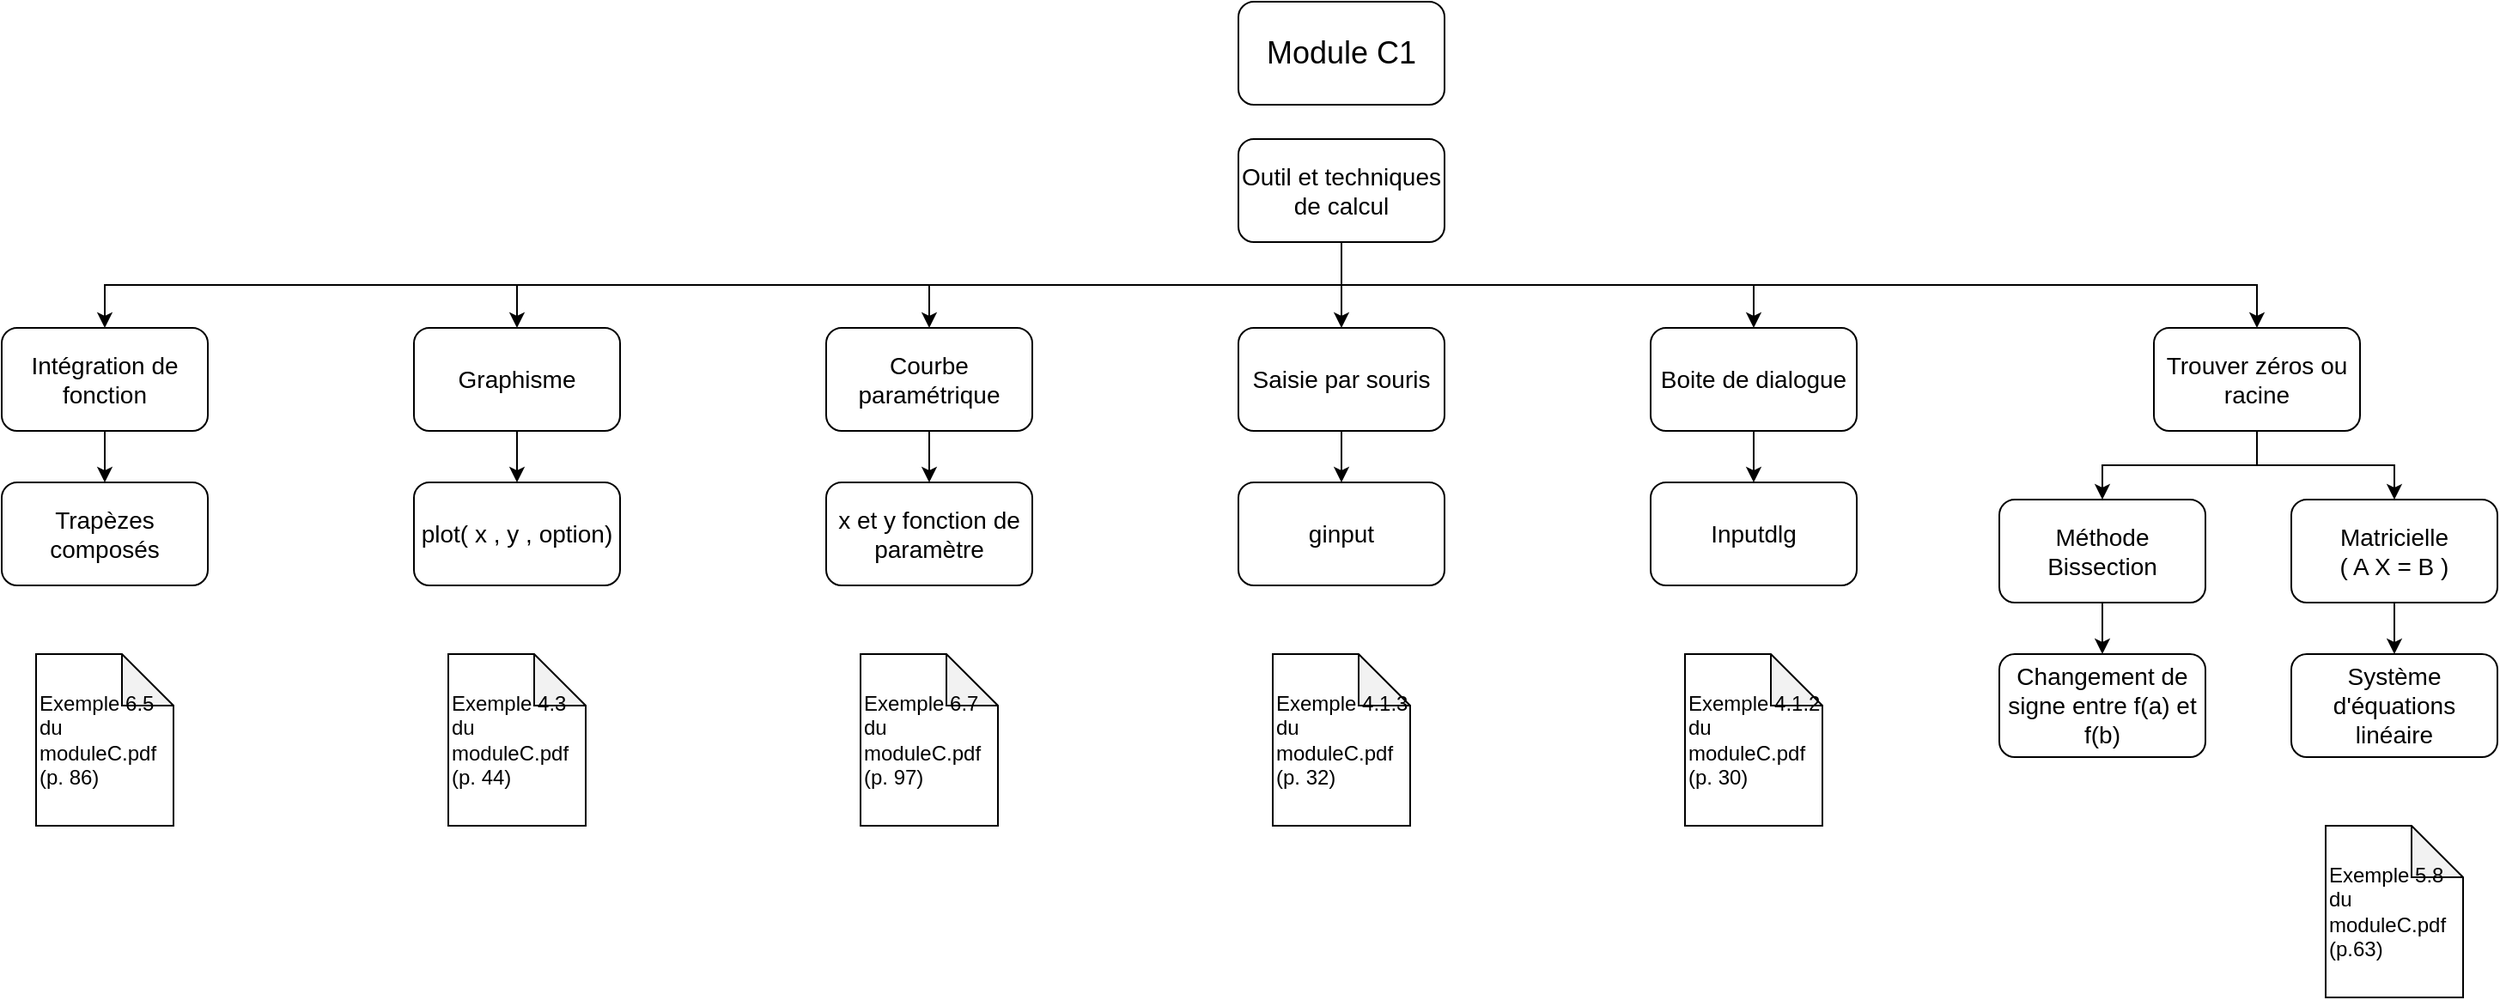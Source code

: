 <mxfile pages="1" version="11.2.8" type="device"><diagram name="Page-1" id="b98fa263-6416-c6ec-5b7d-78bf54ef71d0"><mxGraphModel dx="768" dy="721" grid="1" gridSize="10" guides="1" tooltips="1" connect="1" arrows="1" fold="1" page="1" pageScale="1.5" pageWidth="1100" pageHeight="850" background="#ffffff" math="0" shadow="0"><root><mxCell id="0" style=";html=1;"/><mxCell id="1" style=";html=1;" parent="0"/><mxCell id="g3vBAz499qGRnfR7oGue-2" value="&lt;font style=&quot;font-size: 18px&quot;&gt;Module C1&lt;/font&gt;" style="rounded=1;whiteSpace=wrap;html=1;" parent="1" vertex="1"><mxGeometry x="817" y="120" width="120" height="60" as="geometry"/></mxCell><mxCell id="g3vBAz499qGRnfR7oGue-14" style="edgeStyle=orthogonalEdgeStyle;rounded=0;orthogonalLoop=1;jettySize=auto;html=1;exitX=0.5;exitY=1;exitDx=0;exitDy=0;entryX=0.5;entryY=0;entryDx=0;entryDy=0;" parent="1" source="g3vBAz499qGRnfR7oGue-3" target="g3vBAz499qGRnfR7oGue-5" edge="1"><mxGeometry relative="1" as="geometry"/></mxCell><mxCell id="g3vBAz499qGRnfR7oGue-15" style="edgeStyle=orthogonalEdgeStyle;rounded=0;orthogonalLoop=1;jettySize=auto;html=1;exitX=0.5;exitY=1;exitDx=0;exitDy=0;entryX=0.5;entryY=0;entryDx=0;entryDy=0;" parent="1" source="g3vBAz499qGRnfR7oGue-3" target="g3vBAz499qGRnfR7oGue-4" edge="1"><mxGeometry relative="1" as="geometry"/></mxCell><mxCell id="g3vBAz499qGRnfR7oGue-17" style="edgeStyle=orthogonalEdgeStyle;rounded=0;orthogonalLoop=1;jettySize=auto;html=1;exitX=0.5;exitY=1;exitDx=0;exitDy=0;entryX=0.5;entryY=0;entryDx=0;entryDy=0;" parent="1" source="g3vBAz499qGRnfR7oGue-3" target="g3vBAz499qGRnfR7oGue-6" edge="1"><mxGeometry relative="1" as="geometry"/></mxCell><mxCell id="g3vBAz499qGRnfR7oGue-19" style="edgeStyle=orthogonalEdgeStyle;rounded=0;orthogonalLoop=1;jettySize=auto;html=1;exitX=0.5;exitY=1;exitDx=0;exitDy=0;entryX=0.5;entryY=0;entryDx=0;entryDy=0;" parent="1" source="g3vBAz499qGRnfR7oGue-3" target="g3vBAz499qGRnfR7oGue-9" edge="1"><mxGeometry relative="1" as="geometry"/></mxCell><mxCell id="g3vBAz499qGRnfR7oGue-28" style="edgeStyle=orthogonalEdgeStyle;rounded=0;orthogonalLoop=1;jettySize=auto;html=1;exitX=0.5;exitY=1;exitDx=0;exitDy=0;entryX=0.5;entryY=0;entryDx=0;entryDy=0;" parent="1" source="g3vBAz499qGRnfR7oGue-3" target="g3vBAz499qGRnfR7oGue-8" edge="1"><mxGeometry relative="1" as="geometry"/></mxCell><mxCell id="g3vBAz499qGRnfR7oGue-35" style="edgeStyle=orthogonalEdgeStyle;rounded=0;orthogonalLoop=1;jettySize=auto;html=1;exitX=0.5;exitY=1;exitDx=0;exitDy=0;entryX=0.5;entryY=0;entryDx=0;entryDy=0;" parent="1" source="g3vBAz499qGRnfR7oGue-3" target="g3vBAz499qGRnfR7oGue-33" edge="1"><mxGeometry relative="1" as="geometry"/></mxCell><mxCell id="g3vBAz499qGRnfR7oGue-3" value="&lt;div style=&quot;font-size: 14px&quot;&gt;&lt;font style=&quot;font-size: 14px&quot;&gt;Outil et techniques&lt;/font&gt;&lt;/div&gt;&lt;div style=&quot;font-size: 14px&quot;&gt;&lt;font style=&quot;font-size: 14px&quot;&gt;de calcul&lt;/font&gt;&lt;font style=&quot;font-size: 14px&quot;&gt;&lt;br&gt;&lt;/font&gt;&lt;/div&gt;" style="rounded=1;whiteSpace=wrap;html=1;" parent="1" vertex="1"><mxGeometry x="817" y="200" width="120" height="60" as="geometry"/></mxCell><mxCell id="g3vBAz499qGRnfR7oGue-32" style="edgeStyle=orthogonalEdgeStyle;rounded=0;orthogonalLoop=1;jettySize=auto;html=1;exitX=0.5;exitY=1;exitDx=0;exitDy=0;entryX=0.5;entryY=0;entryDx=0;entryDy=0;" parent="1" source="g3vBAz499qGRnfR7oGue-4" target="g3vBAz499qGRnfR7oGue-10" edge="1"><mxGeometry relative="1" as="geometry"/></mxCell><mxCell id="g3vBAz499qGRnfR7oGue-4" value="&lt;font style=&quot;font-size: 14px&quot;&gt;Boite de dialogue&lt;/font&gt;" style="rounded=1;whiteSpace=wrap;html=1;" parent="1" vertex="1"><mxGeometry x="1057" y="310" width="120" height="60" as="geometry"/></mxCell><mxCell id="g3vBAz499qGRnfR7oGue-31" style="edgeStyle=orthogonalEdgeStyle;rounded=0;orthogonalLoop=1;jettySize=auto;html=1;exitX=0.5;exitY=1;exitDx=0;exitDy=0;entryX=0.5;entryY=0;entryDx=0;entryDy=0;" parent="1" source="g3vBAz499qGRnfR7oGue-5" target="g3vBAz499qGRnfR7oGue-11" edge="1"><mxGeometry relative="1" as="geometry"/></mxCell><mxCell id="g3vBAz499qGRnfR7oGue-5" value="&lt;font style=&quot;font-size: 14px&quot;&gt;Saisie par souris&lt;/font&gt;" style="rounded=1;whiteSpace=wrap;html=1;" parent="1" vertex="1"><mxGeometry x="817" y="310" width="120" height="60" as="geometry"/></mxCell><mxCell id="g3vBAz499qGRnfR7oGue-30" style="edgeStyle=orthogonalEdgeStyle;rounded=0;orthogonalLoop=1;jettySize=auto;html=1;exitX=0.5;exitY=1;exitDx=0;exitDy=0;entryX=0.5;entryY=0;entryDx=0;entryDy=0;" parent="1" source="g3vBAz499qGRnfR7oGue-6" target="g3vBAz499qGRnfR7oGue-12" edge="1"><mxGeometry relative="1" as="geometry"/></mxCell><mxCell id="g3vBAz499qGRnfR7oGue-6" value="&lt;font style=&quot;font-size: 14px&quot;&gt;Courbe paramétrique&lt;/font&gt;" style="rounded=1;whiteSpace=wrap;html=1;" parent="1" vertex="1"><mxGeometry x="577" y="310" width="120" height="60" as="geometry"/></mxCell><mxCell id="g3vBAz499qGRnfR7oGue-26" style="edgeStyle=orthogonalEdgeStyle;rounded=0;orthogonalLoop=1;jettySize=auto;html=1;exitX=0.5;exitY=1;exitDx=0;exitDy=0;entryX=0.5;entryY=0;entryDx=0;entryDy=0;" parent="1" source="g3vBAz499qGRnfR7oGue-7" target="g3vBAz499qGRnfR7oGue-25" edge="1"><mxGeometry relative="1" as="geometry"/></mxCell><mxCell id="g3vBAz499qGRnfR7oGue-7" value="&lt;font style=&quot;font-size: 14px&quot;&gt;Méthode Bissection&lt;/font&gt;" style="rounded=1;whiteSpace=wrap;html=1;" parent="1" vertex="1"><mxGeometry x="1260" y="410" width="120" height="60" as="geometry"/></mxCell><mxCell id="g3vBAz499qGRnfR7oGue-29" style="edgeStyle=orthogonalEdgeStyle;rounded=0;orthogonalLoop=1;jettySize=auto;html=1;exitX=0.5;exitY=1;exitDx=0;exitDy=0;entryX=0.5;entryY=0;entryDx=0;entryDy=0;" parent="1" source="g3vBAz499qGRnfR7oGue-8" target="g3vBAz499qGRnfR7oGue-13" edge="1"><mxGeometry relative="1" as="geometry"/></mxCell><mxCell id="g3vBAz499qGRnfR7oGue-8" value="&lt;font style=&quot;font-size: 14px&quot;&gt;Graphisme&lt;/font&gt;" style="rounded=1;whiteSpace=wrap;html=1;" parent="1" vertex="1"><mxGeometry x="337" y="310" width="120" height="60" as="geometry"/></mxCell><mxCell id="g3vBAz499qGRnfR7oGue-22" style="edgeStyle=orthogonalEdgeStyle;rounded=0;orthogonalLoop=1;jettySize=auto;html=1;exitX=0.5;exitY=1;exitDx=0;exitDy=0;entryX=0.5;entryY=0;entryDx=0;entryDy=0;" parent="1" source="g3vBAz499qGRnfR7oGue-9" target="g3vBAz499qGRnfR7oGue-7" edge="1"><mxGeometry relative="1" as="geometry"/></mxCell><mxCell id="g3vBAz499qGRnfR7oGue-23" style="edgeStyle=orthogonalEdgeStyle;rounded=0;orthogonalLoop=1;jettySize=auto;html=1;exitX=0.5;exitY=1;exitDx=0;exitDy=0;entryX=0.5;entryY=0;entryDx=0;entryDy=0;" parent="1" source="g3vBAz499qGRnfR7oGue-9" target="g3vBAz499qGRnfR7oGue-20" edge="1"><mxGeometry relative="1" as="geometry"/></mxCell><mxCell id="g3vBAz499qGRnfR7oGue-9" value="&lt;font style=&quot;font-size: 14px&quot;&gt;Trouver zéros ou racine&lt;/font&gt;" style="rounded=1;whiteSpace=wrap;html=1;" parent="1" vertex="1"><mxGeometry x="1350" y="310" width="120" height="60" as="geometry"/></mxCell><mxCell id="g3vBAz499qGRnfR7oGue-10" value="&lt;font style=&quot;font-size: 14px&quot;&gt;Inputdlg&lt;/font&gt;" style="rounded=1;whiteSpace=wrap;html=1;" parent="1" vertex="1"><mxGeometry x="1057" y="400" width="120" height="60" as="geometry"/></mxCell><mxCell id="g3vBAz499qGRnfR7oGue-11" value="&lt;font style=&quot;font-size: 14px&quot;&gt;ginput&lt;/font&gt;" style="rounded=1;whiteSpace=wrap;html=1;" parent="1" vertex="1"><mxGeometry x="817" y="400" width="120" height="60" as="geometry"/></mxCell><mxCell id="g3vBAz499qGRnfR7oGue-12" value="&lt;font style=&quot;font-size: 14px&quot;&gt;x et y fonction de paramètre&lt;/font&gt;" style="rounded=1;whiteSpace=wrap;html=1;" parent="1" vertex="1"><mxGeometry x="577" y="400" width="120" height="60" as="geometry"/></mxCell><mxCell id="g3vBAz499qGRnfR7oGue-13" value="&lt;font style=&quot;font-size: 14px&quot;&gt;plot( x , y , option)&lt;/font&gt;" style="rounded=1;whiteSpace=wrap;html=1;" parent="1" vertex="1"><mxGeometry x="337" y="400" width="120" height="60" as="geometry"/></mxCell><mxCell id="g3vBAz499qGRnfR7oGue-27" style="edgeStyle=orthogonalEdgeStyle;rounded=0;orthogonalLoop=1;jettySize=auto;html=1;exitX=0.5;exitY=1;exitDx=0;exitDy=0;entryX=0.5;entryY=0;entryDx=0;entryDy=0;" parent="1" source="g3vBAz499qGRnfR7oGue-20" target="g3vBAz499qGRnfR7oGue-24" edge="1"><mxGeometry relative="1" as="geometry"/></mxCell><mxCell id="g3vBAz499qGRnfR7oGue-20" value="&lt;font style=&quot;font-size: 14px&quot;&gt;Matricielle&lt;br&gt;( A X = B )&lt;br&gt;&lt;/font&gt;" style="rounded=1;whiteSpace=wrap;html=1;" parent="1" vertex="1"><mxGeometry x="1430" y="410" width="120" height="60" as="geometry"/></mxCell><mxCell id="g3vBAz499qGRnfR7oGue-24" value="&lt;div style=&quot;font-size: 14px&quot;&gt;&lt;font style=&quot;font-size: 14px&quot;&gt;Système d'équations&lt;/font&gt;&lt;/div&gt;&lt;div style=&quot;font-size: 14px&quot;&gt;&lt;font style=&quot;font-size: 14px&quot;&gt;linéaire&lt;br&gt;&lt;/font&gt;&lt;/div&gt;" style="rounded=1;whiteSpace=wrap;html=1;" parent="1" vertex="1"><mxGeometry x="1430" y="500" width="120" height="60" as="geometry"/></mxCell><mxCell id="g3vBAz499qGRnfR7oGue-25" value="&lt;font style=&quot;font-size: 14px&quot;&gt;Changement de signe entre f(a) et f(b)&lt;br&gt;&lt;/font&gt;" style="rounded=1;whiteSpace=wrap;html=1;" parent="1" vertex="1"><mxGeometry x="1260" y="500" width="120" height="60" as="geometry"/></mxCell><mxCell id="g3vBAz499qGRnfR7oGue-36" style="edgeStyle=orthogonalEdgeStyle;rounded=0;orthogonalLoop=1;jettySize=auto;html=1;exitX=0.5;exitY=1;exitDx=0;exitDy=0;entryX=0.5;entryY=0;entryDx=0;entryDy=0;" parent="1" source="g3vBAz499qGRnfR7oGue-33" target="g3vBAz499qGRnfR7oGue-34" edge="1"><mxGeometry relative="1" as="geometry"/></mxCell><mxCell id="g3vBAz499qGRnfR7oGue-33" value="&lt;font style=&quot;font-size: 14px&quot;&gt;Intégration de fonction&lt;br&gt;&lt;/font&gt;" style="rounded=1;whiteSpace=wrap;html=1;" parent="1" vertex="1"><mxGeometry x="97" y="310" width="120" height="60" as="geometry"/></mxCell><mxCell id="g3vBAz499qGRnfR7oGue-34" value="&lt;font style=&quot;font-size: 14px&quot;&gt;Trapèzes composés&lt;br&gt;&lt;/font&gt;" style="rounded=1;whiteSpace=wrap;html=1;" parent="1" vertex="1"><mxGeometry x="97" y="400" width="120" height="60" as="geometry"/></mxCell><mxCell id="jaN4KFVaZqSJW1dnlYy--1" value="&lt;div align=&quot;left&quot;&gt;Exemple 4.1.2 du moduleC.pdf (p. 30)&lt;/div&gt;" style="shape=note;whiteSpace=wrap;html=1;backgroundOutline=1;darkOpacity=0.05;align=left;" vertex="1" parent="1"><mxGeometry x="1077" y="500" width="80" height="100" as="geometry"/></mxCell><mxCell id="jaN4KFVaZqSJW1dnlYy--3" value="&lt;div align=&quot;left&quot;&gt;Exemple 4.1.3 du moduleC.pdf (p. 32)&lt;br&gt;&lt;/div&gt;" style="shape=note;whiteSpace=wrap;html=1;backgroundOutline=1;darkOpacity=0.05;align=left;" vertex="1" parent="1"><mxGeometry x="837" y="500" width="80" height="100" as="geometry"/></mxCell><mxCell id="jaN4KFVaZqSJW1dnlYy--4" value="&lt;div align=&quot;left&quot;&gt;Exemple 4.3 du moduleC.pdf (p. 44)&lt;br&gt;&lt;/div&gt;" style="shape=note;whiteSpace=wrap;html=1;backgroundOutline=1;darkOpacity=0.05;align=left;" vertex="1" parent="1"><mxGeometry x="357" y="500" width="80" height="100" as="geometry"/></mxCell><mxCell id="jaN4KFVaZqSJW1dnlYy--5" value="&lt;div align=&quot;left&quot;&gt;Exemple 5.8 du moduleC.pdf (p.63)&lt;br&gt;&lt;/div&gt;" style="shape=note;whiteSpace=wrap;html=1;backgroundOutline=1;darkOpacity=0.05;align=left;" vertex="1" parent="1"><mxGeometry x="1450" y="600" width="80" height="100" as="geometry"/></mxCell><mxCell id="jaN4KFVaZqSJW1dnlYy--6" value="&lt;div align=&quot;left&quot;&gt;Exemple 6.5 du moduleC.pdf (p. 86)&lt;br&gt;&lt;/div&gt;" style="shape=note;whiteSpace=wrap;html=1;backgroundOutline=1;darkOpacity=0.05;align=left;" vertex="1" parent="1"><mxGeometry x="117" y="500" width="80" height="100" as="geometry"/></mxCell><mxCell id="jaN4KFVaZqSJW1dnlYy--7" value="&lt;div align=&quot;left&quot;&gt;Exemple 6.7 du moduleC.pdf (p. 97)&lt;br&gt;&lt;/div&gt;" style="shape=note;whiteSpace=wrap;html=1;backgroundOutline=1;darkOpacity=0.05;align=left;" vertex="1" parent="1"><mxGeometry x="597" y="500" width="80" height="100" as="geometry"/></mxCell></root></mxGraphModel></diagram></mxfile>